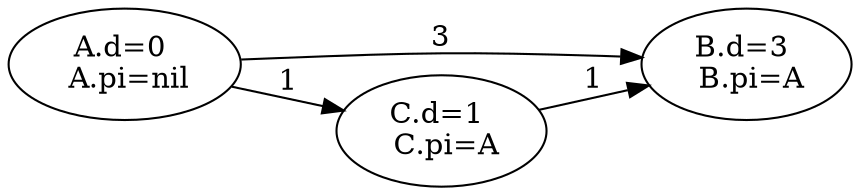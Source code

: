 digraph BST {
rankdir="LR";
"A.d=0 \n A.pi=nil" -> "B.d=3 \n B.pi=A" [label="3"];
"A.d=0 \n A.pi=nil" -> "C.d=1 \n C.pi=A"[label="1"];
"C.d=1 \n C.pi=A" -> "B.d=3 \n B.pi=A"[label="1"];
}

